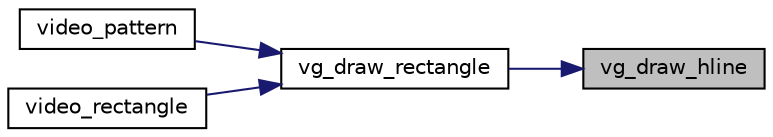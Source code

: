 digraph "vg_draw_hline"
{
 // LATEX_PDF_SIZE
  edge [fontname="Helvetica",fontsize="10",labelfontname="Helvetica",labelfontsize="10"];
  node [fontname="Helvetica",fontsize="10",shape=record];
  rankdir="RL";
  Node1 [label="vg_draw_hline",height=0.2,width=0.4,color="black", fillcolor="grey75", style="filled", fontcolor="black",tooltip="desenha uma linha horizontal nas coordenadas (x,y), com comprimento len e cor color."];
  Node1 -> Node2 [dir="back",color="midnightblue",fontsize="10",style="solid",fontname="Helvetica"];
  Node2 [label="vg_draw_rectangle",height=0.2,width=0.4,color="black", fillcolor="white", style="filled",URL="$graphic_8h.html#a99d2da2559e11200c6b40c469e9977ec",tooltip="desenha um retangulo nas coordenadas (x,y) com largura width, altura height e cor color."];
  Node2 -> Node3 [dir="back",color="midnightblue",fontsize="10",style="solid",fontname="Helvetica"];
  Node3 [label="video_pattern",height=0.2,width=0.4,color="black", fillcolor="white", style="filled",URL="$_g_ame_8h.html#af023044539eb002f0562474c4438fc3c",tooltip="preenche o ecra com no_rectangles retangulos, cada um com cor diferente dependendo dos parametroe fir..."];
  Node2 -> Node4 [dir="back",color="midnightblue",fontsize="10",style="solid",fontname="Helvetica"];
  Node4 [label="video_rectangle",height=0.2,width=0.4,color="black", fillcolor="white", style="filled",URL="$_g_ame_8h.html#a6deb0127691fc3f9e816d4dcc3398969",tooltip="imprime um retangulo no ecra com o modo, cor, posicoes dimensoes especificadas."];
}
